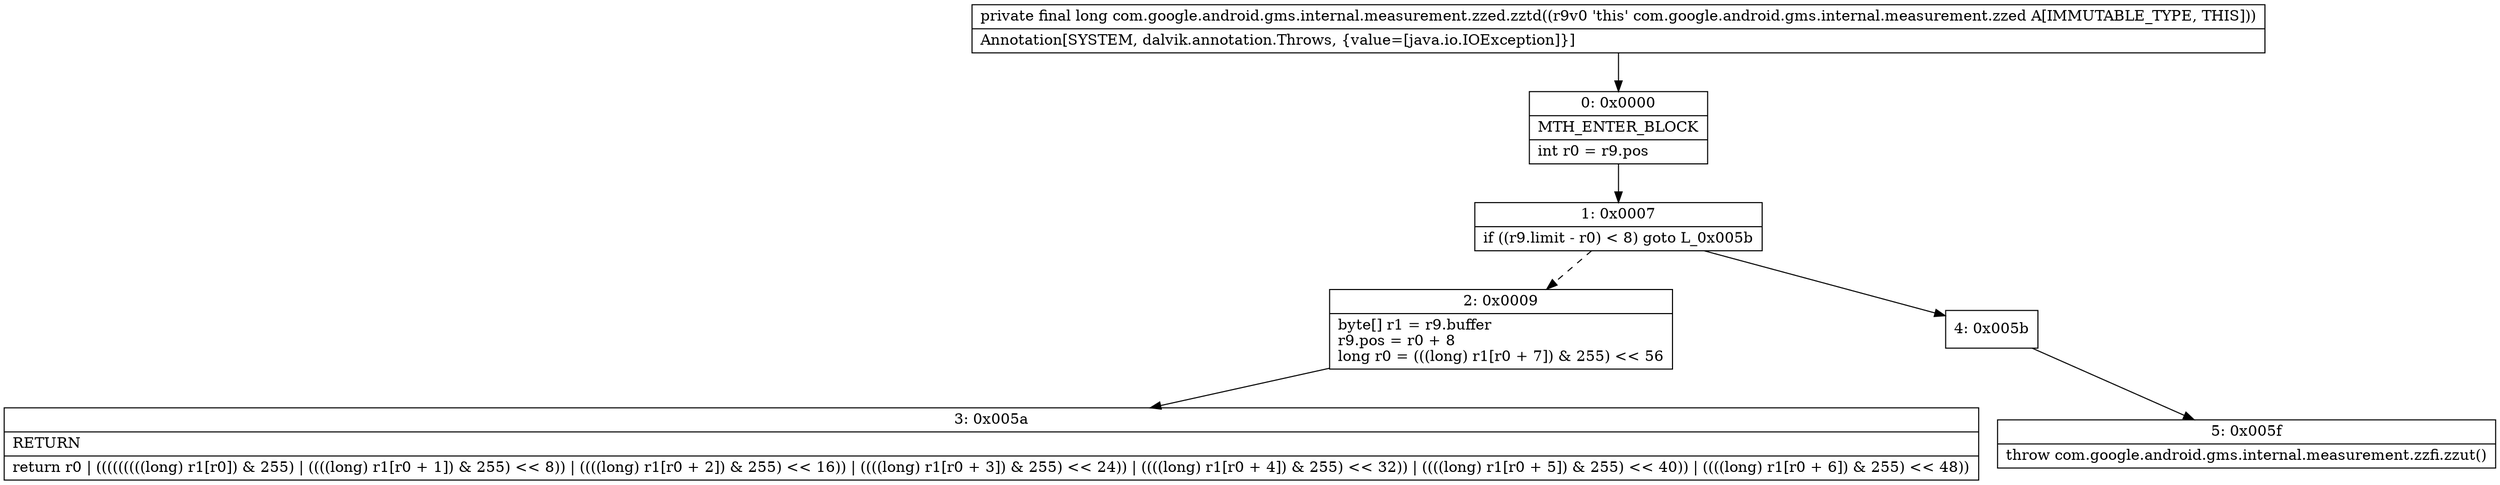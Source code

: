 digraph "CFG forcom.google.android.gms.internal.measurement.zzed.zztd()J" {
Node_0 [shape=record,label="{0\:\ 0x0000|MTH_ENTER_BLOCK\l|int r0 = r9.pos\l}"];
Node_1 [shape=record,label="{1\:\ 0x0007|if ((r9.limit \- r0) \< 8) goto L_0x005b\l}"];
Node_2 [shape=record,label="{2\:\ 0x0009|byte[] r1 = r9.buffer\lr9.pos = r0 + 8\llong r0 = (((long) r1[r0 + 7]) & 255) \<\< 56\l}"];
Node_3 [shape=record,label="{3\:\ 0x005a|RETURN\l|return r0 \| (((((((((long) r1[r0]) & 255) \| ((((long) r1[r0 + 1]) & 255) \<\< 8)) \| ((((long) r1[r0 + 2]) & 255) \<\< 16)) \| ((((long) r1[r0 + 3]) & 255) \<\< 24)) \| ((((long) r1[r0 + 4]) & 255) \<\< 32)) \| ((((long) r1[r0 + 5]) & 255) \<\< 40)) \| ((((long) r1[r0 + 6]) & 255) \<\< 48))\l}"];
Node_4 [shape=record,label="{4\:\ 0x005b}"];
Node_5 [shape=record,label="{5\:\ 0x005f|throw com.google.android.gms.internal.measurement.zzfi.zzut()\l}"];
MethodNode[shape=record,label="{private final long com.google.android.gms.internal.measurement.zzed.zztd((r9v0 'this' com.google.android.gms.internal.measurement.zzed A[IMMUTABLE_TYPE, THIS]))  | Annotation[SYSTEM, dalvik.annotation.Throws, \{value=[java.io.IOException]\}]\l}"];
MethodNode -> Node_0;
Node_0 -> Node_1;
Node_1 -> Node_2[style=dashed];
Node_1 -> Node_4;
Node_2 -> Node_3;
Node_4 -> Node_5;
}

